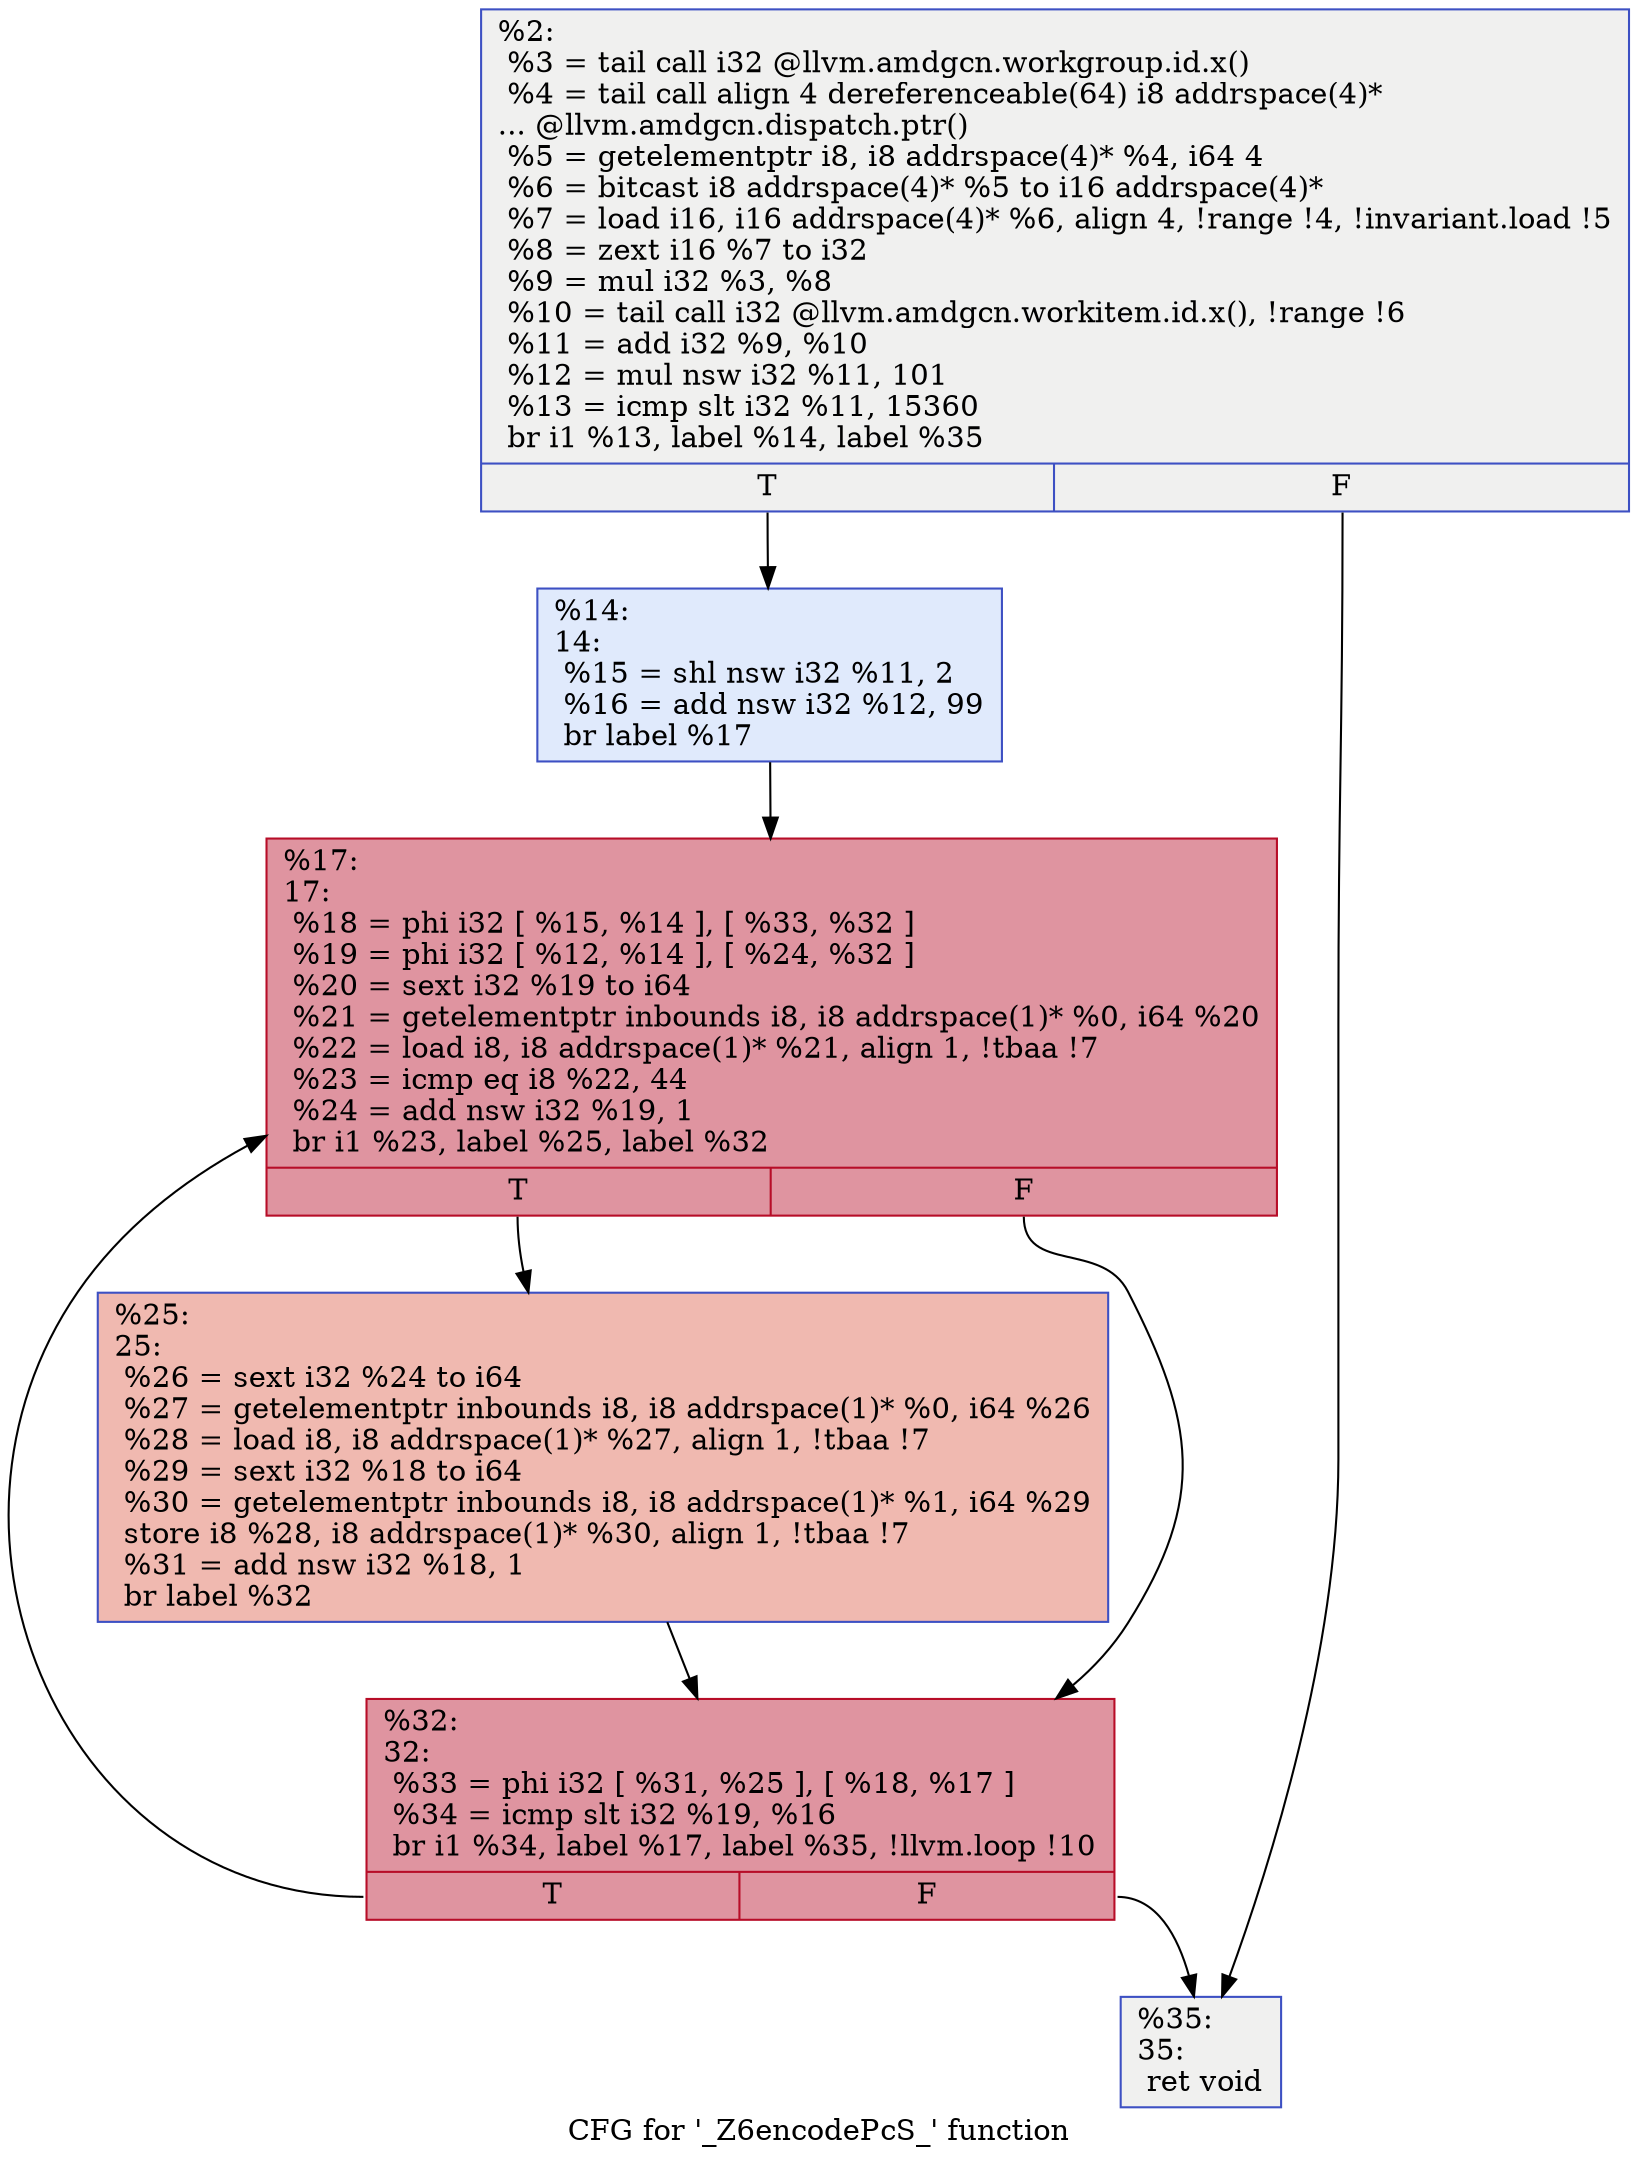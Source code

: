 digraph "CFG for '_Z6encodePcS_' function" {
	label="CFG for '_Z6encodePcS_' function";

	Node0x6432240 [shape=record,color="#3d50c3ff", style=filled, fillcolor="#dedcdb70",label="{%2:\l  %3 = tail call i32 @llvm.amdgcn.workgroup.id.x()\l  %4 = tail call align 4 dereferenceable(64) i8 addrspace(4)*\l... @llvm.amdgcn.dispatch.ptr()\l  %5 = getelementptr i8, i8 addrspace(4)* %4, i64 4\l  %6 = bitcast i8 addrspace(4)* %5 to i16 addrspace(4)*\l  %7 = load i16, i16 addrspace(4)* %6, align 4, !range !4, !invariant.load !5\l  %8 = zext i16 %7 to i32\l  %9 = mul i32 %3, %8\l  %10 = tail call i32 @llvm.amdgcn.workitem.id.x(), !range !6\l  %11 = add i32 %9, %10\l  %12 = mul nsw i32 %11, 101\l  %13 = icmp slt i32 %11, 15360\l  br i1 %13, label %14, label %35\l|{<s0>T|<s1>F}}"];
	Node0x6432240:s0 -> Node0x6434240;
	Node0x6432240:s1 -> Node0x64342d0;
	Node0x6434240 [shape=record,color="#3d50c3ff", style=filled, fillcolor="#b9d0f970",label="{%14:\l14:                                               \l  %15 = shl nsw i32 %11, 2\l  %16 = add nsw i32 %12, 99\l  br label %17\l}"];
	Node0x6434240 -> Node0x6433c40;
	Node0x6433c40 [shape=record,color="#b70d28ff", style=filled, fillcolor="#b70d2870",label="{%17:\l17:                                               \l  %18 = phi i32 [ %15, %14 ], [ %33, %32 ]\l  %19 = phi i32 [ %12, %14 ], [ %24, %32 ]\l  %20 = sext i32 %19 to i64\l  %21 = getelementptr inbounds i8, i8 addrspace(1)* %0, i64 %20\l  %22 = load i8, i8 addrspace(1)* %21, align 1, !tbaa !7\l  %23 = icmp eq i8 %22, 44\l  %24 = add nsw i32 %19, 1\l  br i1 %23, label %25, label %32\l|{<s0>T|<s1>F}}"];
	Node0x6433c40:s0 -> Node0x6434db0;
	Node0x6433c40:s1 -> Node0x6434710;
	Node0x6434db0 [shape=record,color="#3d50c3ff", style=filled, fillcolor="#de614d70",label="{%25:\l25:                                               \l  %26 = sext i32 %24 to i64\l  %27 = getelementptr inbounds i8, i8 addrspace(1)* %0, i64 %26\l  %28 = load i8, i8 addrspace(1)* %27, align 1, !tbaa !7\l  %29 = sext i32 %18 to i64\l  %30 = getelementptr inbounds i8, i8 addrspace(1)* %1, i64 %29\l  store i8 %28, i8 addrspace(1)* %30, align 1, !tbaa !7\l  %31 = add nsw i32 %18, 1\l  br label %32\l}"];
	Node0x6434db0 -> Node0x6434710;
	Node0x6434710 [shape=record,color="#b70d28ff", style=filled, fillcolor="#b70d2870",label="{%32:\l32:                                               \l  %33 = phi i32 [ %31, %25 ], [ %18, %17 ]\l  %34 = icmp slt i32 %19, %16\l  br i1 %34, label %17, label %35, !llvm.loop !10\l|{<s0>T|<s1>F}}"];
	Node0x6434710:s0 -> Node0x6433c40;
	Node0x6434710:s1 -> Node0x64342d0;
	Node0x64342d0 [shape=record,color="#3d50c3ff", style=filled, fillcolor="#dedcdb70",label="{%35:\l35:                                               \l  ret void\l}"];
}
